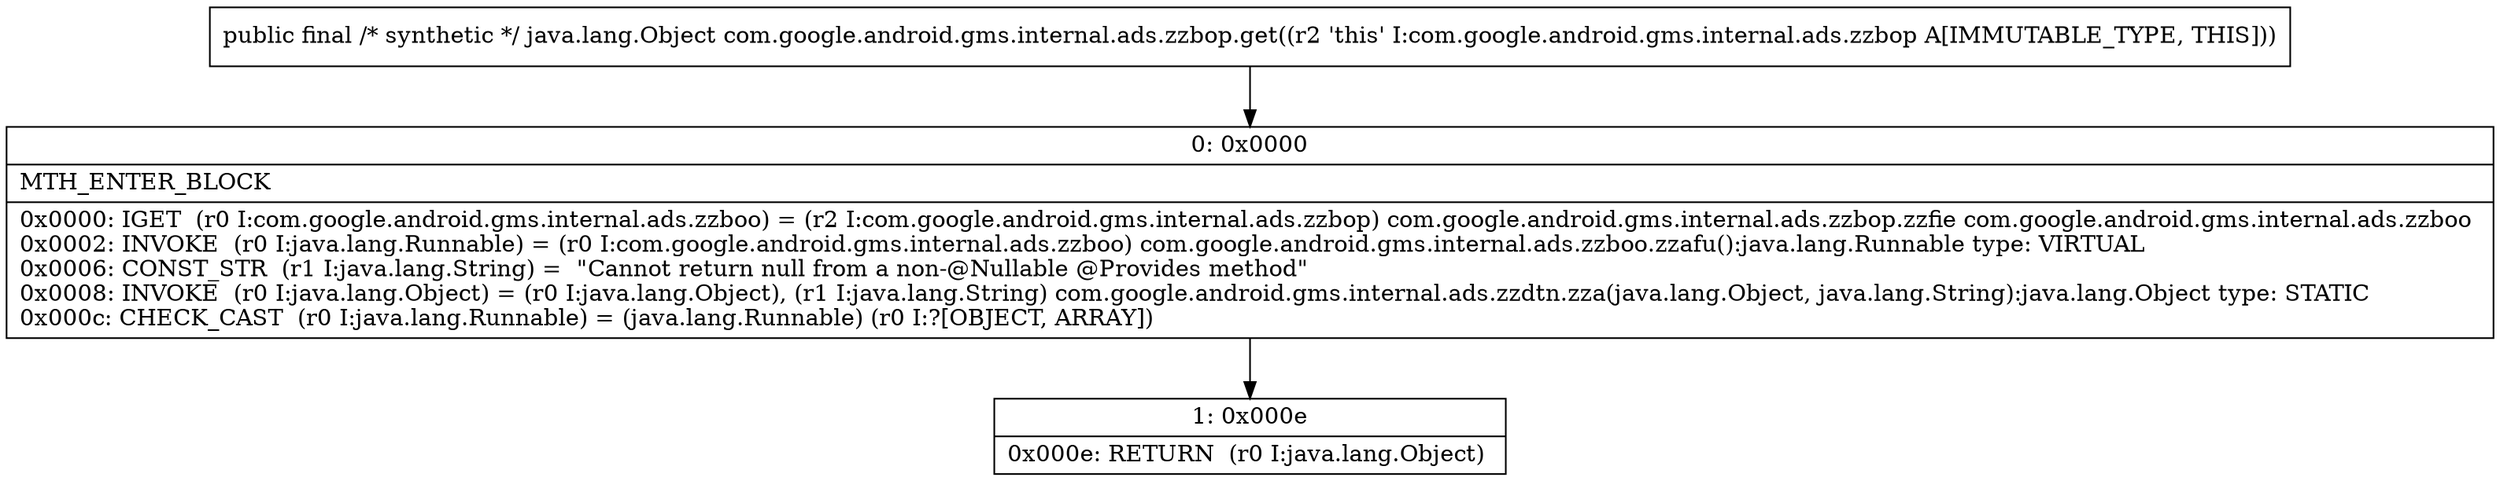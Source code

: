 digraph "CFG forcom.google.android.gms.internal.ads.zzbop.get()Ljava\/lang\/Object;" {
Node_0 [shape=record,label="{0\:\ 0x0000|MTH_ENTER_BLOCK\l|0x0000: IGET  (r0 I:com.google.android.gms.internal.ads.zzboo) = (r2 I:com.google.android.gms.internal.ads.zzbop) com.google.android.gms.internal.ads.zzbop.zzfie com.google.android.gms.internal.ads.zzboo \l0x0002: INVOKE  (r0 I:java.lang.Runnable) = (r0 I:com.google.android.gms.internal.ads.zzboo) com.google.android.gms.internal.ads.zzboo.zzafu():java.lang.Runnable type: VIRTUAL \l0x0006: CONST_STR  (r1 I:java.lang.String) =  \"Cannot return null from a non\-@Nullable @Provides method\" \l0x0008: INVOKE  (r0 I:java.lang.Object) = (r0 I:java.lang.Object), (r1 I:java.lang.String) com.google.android.gms.internal.ads.zzdtn.zza(java.lang.Object, java.lang.String):java.lang.Object type: STATIC \l0x000c: CHECK_CAST  (r0 I:java.lang.Runnable) = (java.lang.Runnable) (r0 I:?[OBJECT, ARRAY]) \l}"];
Node_1 [shape=record,label="{1\:\ 0x000e|0x000e: RETURN  (r0 I:java.lang.Object) \l}"];
MethodNode[shape=record,label="{public final \/* synthetic *\/ java.lang.Object com.google.android.gms.internal.ads.zzbop.get((r2 'this' I:com.google.android.gms.internal.ads.zzbop A[IMMUTABLE_TYPE, THIS])) }"];
MethodNode -> Node_0;
Node_0 -> Node_1;
}

